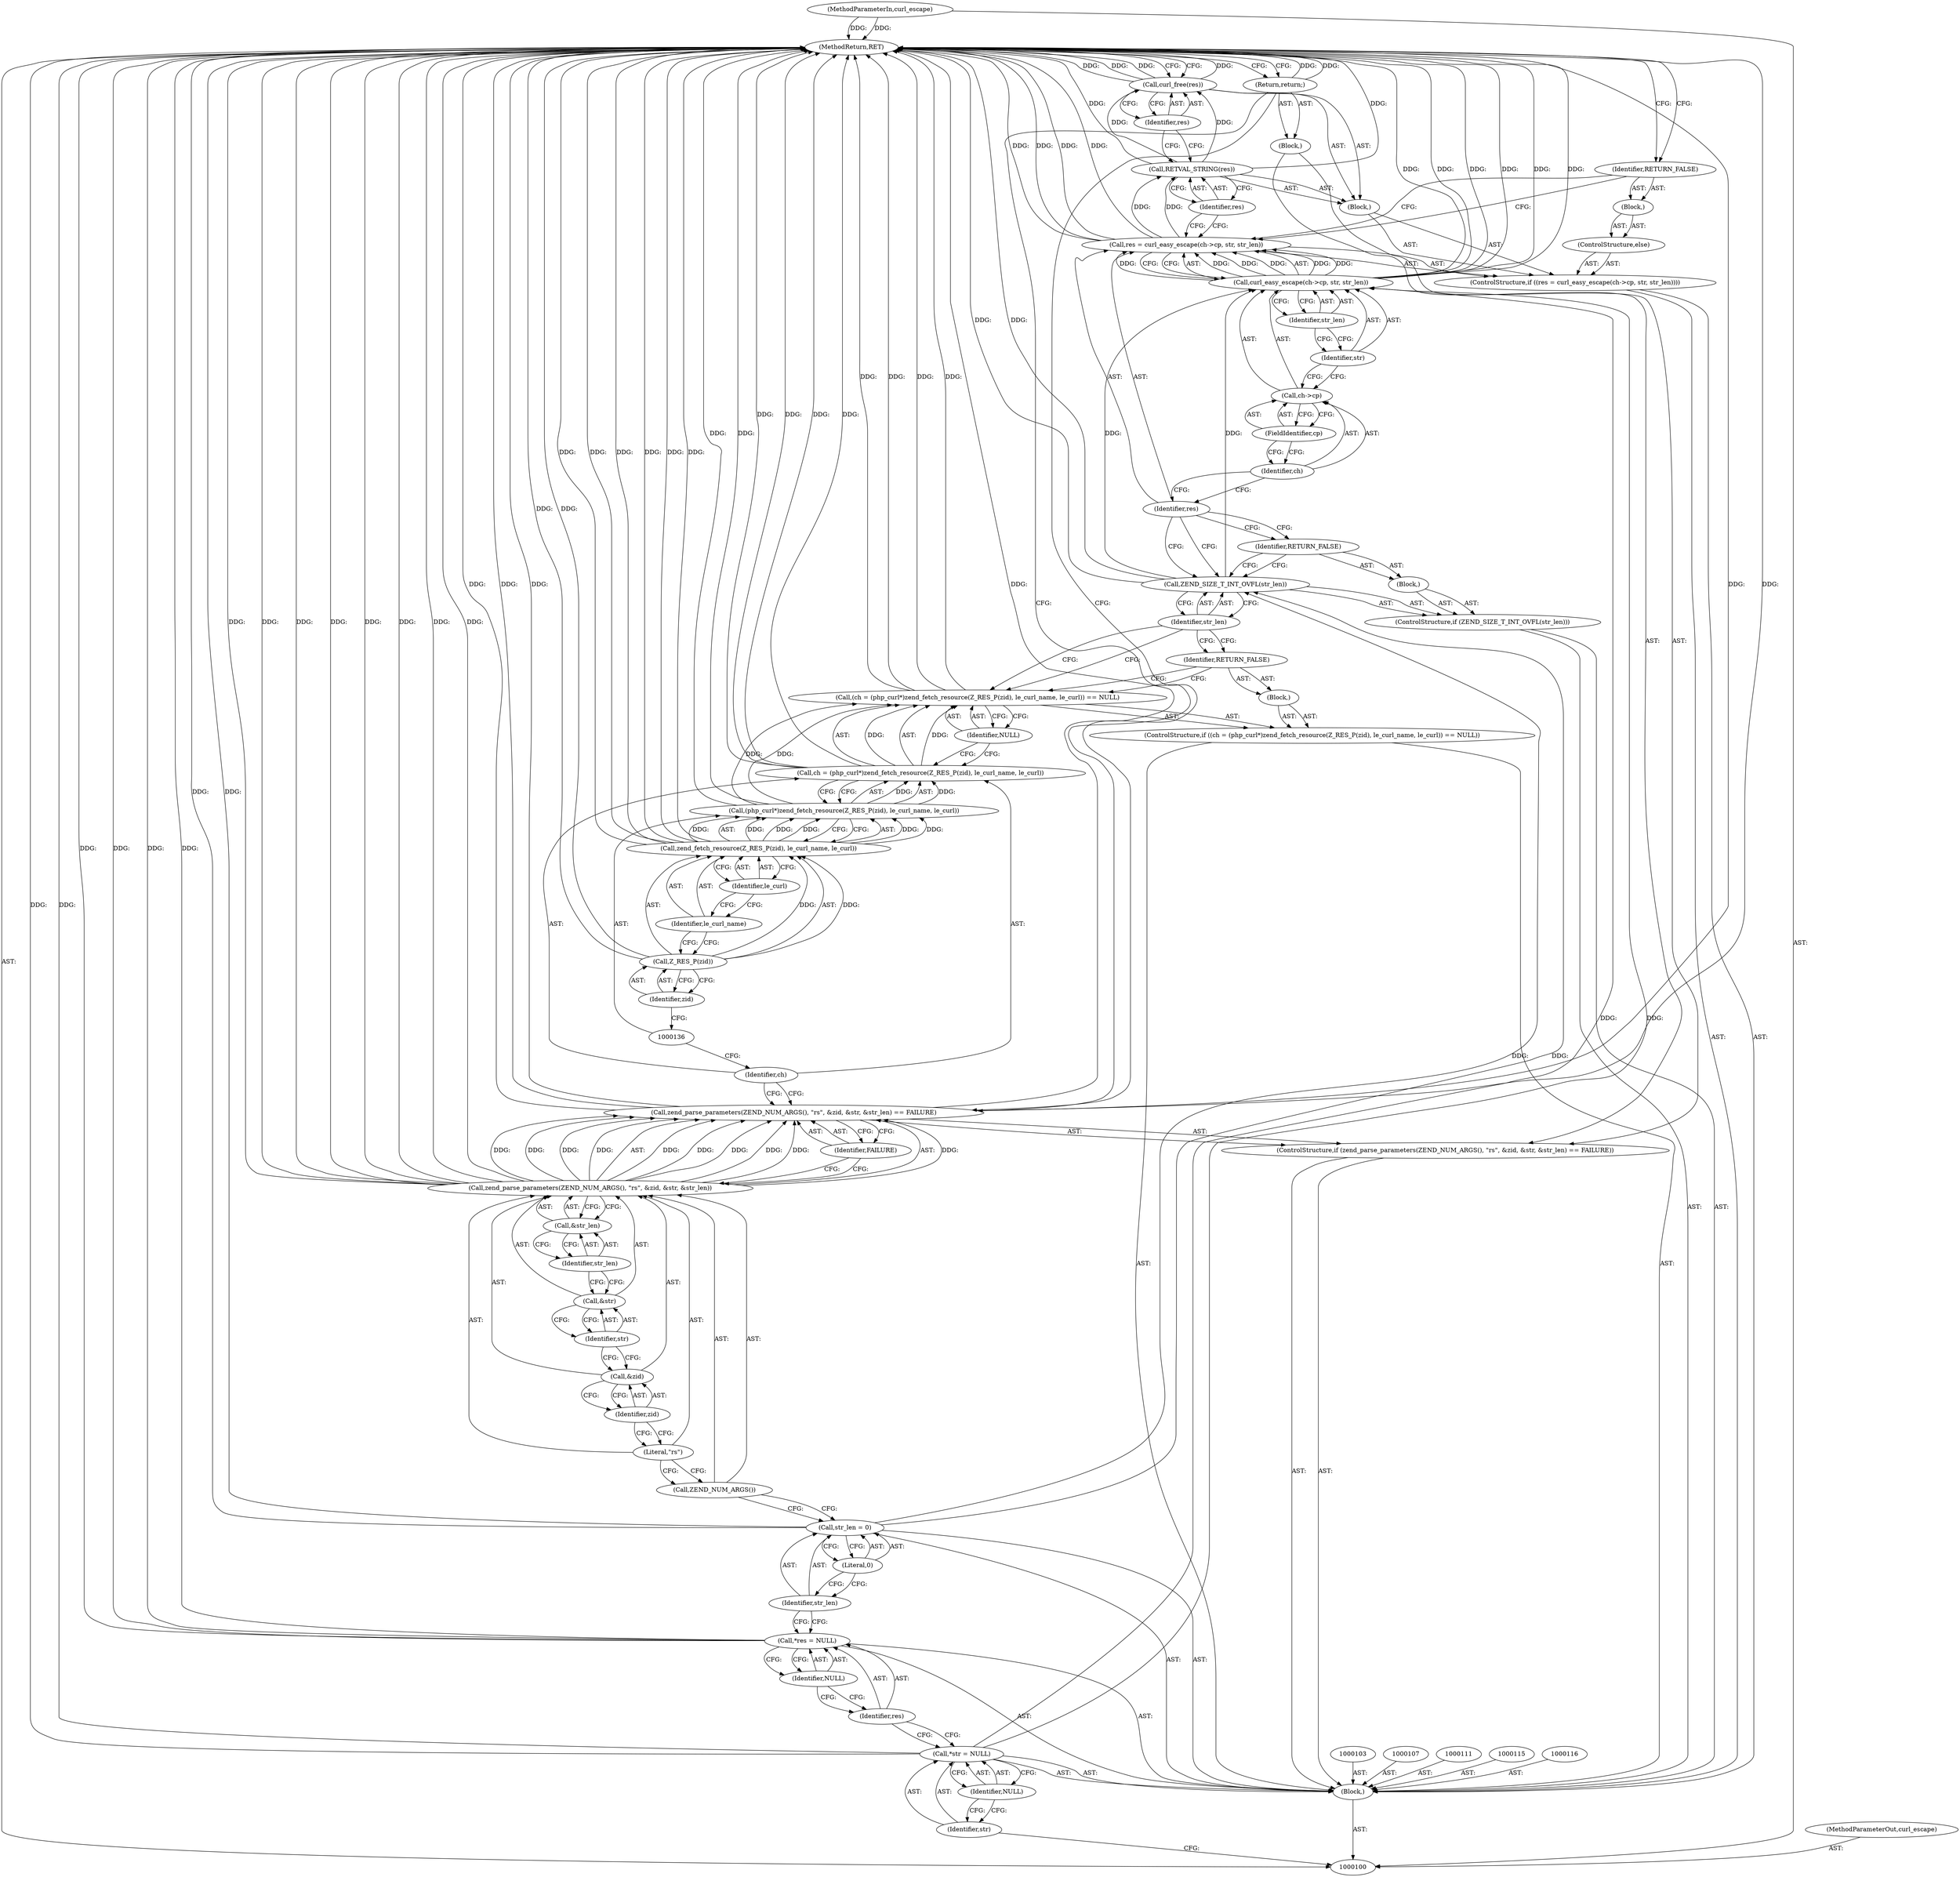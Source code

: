 digraph "0_php-src_72dbb7f416160f490c4e9987040989a10ad431c7?w=1" {
"1000167" [label="(MethodReturn,RET)"];
"1000101" [label="(MethodParameterIn,curl_escape)"];
"1000240" [label="(MethodParameterOut,curl_escape)"];
"1000131" [label="(ControlStructure,if ((ch = (php_curl*)zend_fetch_resource(Z_RES_P(zid), le_curl_name, le_curl)) == NULL))"];
"1000135" [label="(Call,(php_curl*)zend_fetch_resource(Z_RES_P(zid), le_curl_name, le_curl))"];
"1000137" [label="(Call,zend_fetch_resource(Z_RES_P(zid), le_curl_name, le_curl))"];
"1000138" [label="(Call,Z_RES_P(zid))"];
"1000132" [label="(Call,(ch = (php_curl*)zend_fetch_resource(Z_RES_P(zid), le_curl_name, le_curl)) == NULL)"];
"1000139" [label="(Identifier,zid)"];
"1000140" [label="(Identifier,le_curl_name)"];
"1000133" [label="(Call,ch = (php_curl*)zend_fetch_resource(Z_RES_P(zid), le_curl_name, le_curl))"];
"1000134" [label="(Identifier,ch)"];
"1000141" [label="(Identifier,le_curl)"];
"1000142" [label="(Identifier,NULL)"];
"1000143" [label="(Block,)"];
"1000144" [label="(Identifier,RETURN_FALSE)"];
"1000145" [label="(ControlStructure,if (ZEND_SIZE_T_INT_OVFL(str_len)))"];
"1000147" [label="(Identifier,str_len)"];
"1000148" [label="(Block,)"];
"1000146" [label="(Call,ZEND_SIZE_T_INT_OVFL(str_len))"];
"1000149" [label="(Identifier,RETURN_FALSE)"];
"1000102" [label="(Block,)"];
"1000153" [label="(Call,curl_easy_escape(ch->cp, str, str_len))"];
"1000150" [label="(ControlStructure,if ((res = curl_easy_escape(ch->cp, str, str_len))))"];
"1000154" [label="(Call,ch->cp)"];
"1000155" [label="(Identifier,ch)"];
"1000156" [label="(FieldIdentifier,cp)"];
"1000157" [label="(Identifier,str)"];
"1000158" [label="(Identifier,str_len)"];
"1000159" [label="(Block,)"];
"1000151" [label="(Call,res = curl_easy_escape(ch->cp, str, str_len))"];
"1000152" [label="(Identifier,res)"];
"1000161" [label="(Identifier,res)"];
"1000160" [label="(Call,RETVAL_STRING(res))"];
"1000163" [label="(Identifier,res)"];
"1000162" [label="(Call,curl_free(res))"];
"1000164" [label="(ControlStructure,else)"];
"1000165" [label="(Block,)"];
"1000166" [label="(Identifier,RETURN_FALSE)"];
"1000104" [label="(Call,*str = NULL)"];
"1000105" [label="(Identifier,str)"];
"1000106" [label="(Identifier,NULL)"];
"1000108" [label="(Call,*res = NULL)"];
"1000109" [label="(Identifier,res)"];
"1000110" [label="(Identifier,NULL)"];
"1000112" [label="(Call,str_len = 0)"];
"1000113" [label="(Identifier,str_len)"];
"1000114" [label="(Literal,0)"];
"1000117" [label="(ControlStructure,if (zend_parse_parameters(ZEND_NUM_ARGS(), \"rs\", &zid, &str, &str_len) == FAILURE))"];
"1000120" [label="(Call,ZEND_NUM_ARGS())"];
"1000121" [label="(Literal,\"rs\")"];
"1000118" [label="(Call,zend_parse_parameters(ZEND_NUM_ARGS(), \"rs\", &zid, &str, &str_len) == FAILURE)"];
"1000119" [label="(Call,zend_parse_parameters(ZEND_NUM_ARGS(), \"rs\", &zid, &str, &str_len))"];
"1000122" [label="(Call,&zid)"];
"1000123" [label="(Identifier,zid)"];
"1000124" [label="(Call,&str)"];
"1000125" [label="(Identifier,str)"];
"1000126" [label="(Call,&str_len)"];
"1000127" [label="(Identifier,str_len)"];
"1000128" [label="(Identifier,FAILURE)"];
"1000129" [label="(Block,)"];
"1000130" [label="(Return,return;)"];
"1000167" -> "1000100"  [label="AST: "];
"1000167" -> "1000130"  [label="CFG: "];
"1000167" -> "1000162"  [label="CFG: "];
"1000167" -> "1000166"  [label="CFG: "];
"1000130" -> "1000167"  [label="DDG: "];
"1000119" -> "1000167"  [label="DDG: "];
"1000119" -> "1000167"  [label="DDG: "];
"1000119" -> "1000167"  [label="DDG: "];
"1000119" -> "1000167"  [label="DDG: "];
"1000132" -> "1000167"  [label="DDG: "];
"1000132" -> "1000167"  [label="DDG: "];
"1000153" -> "1000167"  [label="DDG: "];
"1000153" -> "1000167"  [label="DDG: "];
"1000153" -> "1000167"  [label="DDG: "];
"1000104" -> "1000167"  [label="DDG: "];
"1000160" -> "1000167"  [label="DDG: "];
"1000151" -> "1000167"  [label="DDG: "];
"1000151" -> "1000167"  [label="DDG: "];
"1000118" -> "1000167"  [label="DDG: "];
"1000118" -> "1000167"  [label="DDG: "];
"1000118" -> "1000167"  [label="DDG: "];
"1000137" -> "1000167"  [label="DDG: "];
"1000137" -> "1000167"  [label="DDG: "];
"1000137" -> "1000167"  [label="DDG: "];
"1000138" -> "1000167"  [label="DDG: "];
"1000133" -> "1000167"  [label="DDG: "];
"1000133" -> "1000167"  [label="DDG: "];
"1000112" -> "1000167"  [label="DDG: "];
"1000101" -> "1000167"  [label="DDG: "];
"1000108" -> "1000167"  [label="DDG: "];
"1000108" -> "1000167"  [label="DDG: "];
"1000162" -> "1000167"  [label="DDG: "];
"1000162" -> "1000167"  [label="DDG: "];
"1000146" -> "1000167"  [label="DDG: "];
"1000135" -> "1000167"  [label="DDG: "];
"1000101" -> "1000100"  [label="AST: "];
"1000101" -> "1000167"  [label="DDG: "];
"1000240" -> "1000100"  [label="AST: "];
"1000131" -> "1000102"  [label="AST: "];
"1000132" -> "1000131"  [label="AST: "];
"1000143" -> "1000131"  [label="AST: "];
"1000135" -> "1000133"  [label="AST: "];
"1000135" -> "1000137"  [label="CFG: "];
"1000136" -> "1000135"  [label="AST: "];
"1000137" -> "1000135"  [label="AST: "];
"1000133" -> "1000135"  [label="CFG: "];
"1000135" -> "1000167"  [label="DDG: "];
"1000135" -> "1000132"  [label="DDG: "];
"1000135" -> "1000133"  [label="DDG: "];
"1000137" -> "1000135"  [label="DDG: "];
"1000137" -> "1000135"  [label="DDG: "];
"1000137" -> "1000135"  [label="DDG: "];
"1000137" -> "1000135"  [label="AST: "];
"1000137" -> "1000141"  [label="CFG: "];
"1000138" -> "1000137"  [label="AST: "];
"1000140" -> "1000137"  [label="AST: "];
"1000141" -> "1000137"  [label="AST: "];
"1000135" -> "1000137"  [label="CFG: "];
"1000137" -> "1000167"  [label="DDG: "];
"1000137" -> "1000167"  [label="DDG: "];
"1000137" -> "1000167"  [label="DDG: "];
"1000137" -> "1000135"  [label="DDG: "];
"1000137" -> "1000135"  [label="DDG: "];
"1000137" -> "1000135"  [label="DDG: "];
"1000138" -> "1000137"  [label="DDG: "];
"1000138" -> "1000137"  [label="AST: "];
"1000138" -> "1000139"  [label="CFG: "];
"1000139" -> "1000138"  [label="AST: "];
"1000140" -> "1000138"  [label="CFG: "];
"1000138" -> "1000167"  [label="DDG: "];
"1000138" -> "1000137"  [label="DDG: "];
"1000132" -> "1000131"  [label="AST: "];
"1000132" -> "1000142"  [label="CFG: "];
"1000133" -> "1000132"  [label="AST: "];
"1000142" -> "1000132"  [label="AST: "];
"1000144" -> "1000132"  [label="CFG: "];
"1000147" -> "1000132"  [label="CFG: "];
"1000132" -> "1000167"  [label="DDG: "];
"1000132" -> "1000167"  [label="DDG: "];
"1000133" -> "1000132"  [label="DDG: "];
"1000135" -> "1000132"  [label="DDG: "];
"1000139" -> "1000138"  [label="AST: "];
"1000139" -> "1000136"  [label="CFG: "];
"1000138" -> "1000139"  [label="CFG: "];
"1000140" -> "1000137"  [label="AST: "];
"1000140" -> "1000138"  [label="CFG: "];
"1000141" -> "1000140"  [label="CFG: "];
"1000133" -> "1000132"  [label="AST: "];
"1000133" -> "1000135"  [label="CFG: "];
"1000134" -> "1000133"  [label="AST: "];
"1000135" -> "1000133"  [label="AST: "];
"1000142" -> "1000133"  [label="CFG: "];
"1000133" -> "1000167"  [label="DDG: "];
"1000133" -> "1000167"  [label="DDG: "];
"1000133" -> "1000132"  [label="DDG: "];
"1000135" -> "1000133"  [label="DDG: "];
"1000134" -> "1000133"  [label="AST: "];
"1000134" -> "1000118"  [label="CFG: "];
"1000136" -> "1000134"  [label="CFG: "];
"1000141" -> "1000137"  [label="AST: "];
"1000141" -> "1000140"  [label="CFG: "];
"1000137" -> "1000141"  [label="CFG: "];
"1000142" -> "1000132"  [label="AST: "];
"1000142" -> "1000133"  [label="CFG: "];
"1000132" -> "1000142"  [label="CFG: "];
"1000143" -> "1000131"  [label="AST: "];
"1000144" -> "1000143"  [label="AST: "];
"1000144" -> "1000143"  [label="AST: "];
"1000144" -> "1000132"  [label="CFG: "];
"1000147" -> "1000144"  [label="CFG: "];
"1000145" -> "1000102"  [label="AST: "];
"1000146" -> "1000145"  [label="AST: "];
"1000148" -> "1000145"  [label="AST: "];
"1000147" -> "1000146"  [label="AST: "];
"1000147" -> "1000144"  [label="CFG: "];
"1000147" -> "1000132"  [label="CFG: "];
"1000146" -> "1000147"  [label="CFG: "];
"1000148" -> "1000145"  [label="AST: "];
"1000149" -> "1000148"  [label="AST: "];
"1000146" -> "1000145"  [label="AST: "];
"1000146" -> "1000147"  [label="CFG: "];
"1000147" -> "1000146"  [label="AST: "];
"1000149" -> "1000146"  [label="CFG: "];
"1000152" -> "1000146"  [label="CFG: "];
"1000146" -> "1000167"  [label="DDG: "];
"1000112" -> "1000146"  [label="DDG: "];
"1000146" -> "1000153"  [label="DDG: "];
"1000149" -> "1000148"  [label="AST: "];
"1000149" -> "1000146"  [label="CFG: "];
"1000152" -> "1000149"  [label="CFG: "];
"1000102" -> "1000100"  [label="AST: "];
"1000103" -> "1000102"  [label="AST: "];
"1000104" -> "1000102"  [label="AST: "];
"1000107" -> "1000102"  [label="AST: "];
"1000108" -> "1000102"  [label="AST: "];
"1000111" -> "1000102"  [label="AST: "];
"1000112" -> "1000102"  [label="AST: "];
"1000115" -> "1000102"  [label="AST: "];
"1000116" -> "1000102"  [label="AST: "];
"1000117" -> "1000102"  [label="AST: "];
"1000131" -> "1000102"  [label="AST: "];
"1000145" -> "1000102"  [label="AST: "];
"1000150" -> "1000102"  [label="AST: "];
"1000153" -> "1000151"  [label="AST: "];
"1000153" -> "1000158"  [label="CFG: "];
"1000154" -> "1000153"  [label="AST: "];
"1000157" -> "1000153"  [label="AST: "];
"1000158" -> "1000153"  [label="AST: "];
"1000151" -> "1000153"  [label="CFG: "];
"1000153" -> "1000167"  [label="DDG: "];
"1000153" -> "1000167"  [label="DDG: "];
"1000153" -> "1000167"  [label="DDG: "];
"1000153" -> "1000151"  [label="DDG: "];
"1000153" -> "1000151"  [label="DDG: "];
"1000153" -> "1000151"  [label="DDG: "];
"1000104" -> "1000153"  [label="DDG: "];
"1000146" -> "1000153"  [label="DDG: "];
"1000150" -> "1000102"  [label="AST: "];
"1000151" -> "1000150"  [label="AST: "];
"1000159" -> "1000150"  [label="AST: "];
"1000164" -> "1000150"  [label="AST: "];
"1000154" -> "1000153"  [label="AST: "];
"1000154" -> "1000156"  [label="CFG: "];
"1000155" -> "1000154"  [label="AST: "];
"1000156" -> "1000154"  [label="AST: "];
"1000157" -> "1000154"  [label="CFG: "];
"1000155" -> "1000154"  [label="AST: "];
"1000155" -> "1000152"  [label="CFG: "];
"1000156" -> "1000155"  [label="CFG: "];
"1000156" -> "1000154"  [label="AST: "];
"1000156" -> "1000155"  [label="CFG: "];
"1000154" -> "1000156"  [label="CFG: "];
"1000157" -> "1000153"  [label="AST: "];
"1000157" -> "1000154"  [label="CFG: "];
"1000158" -> "1000157"  [label="CFG: "];
"1000158" -> "1000153"  [label="AST: "];
"1000158" -> "1000157"  [label="CFG: "];
"1000153" -> "1000158"  [label="CFG: "];
"1000159" -> "1000150"  [label="AST: "];
"1000160" -> "1000159"  [label="AST: "];
"1000162" -> "1000159"  [label="AST: "];
"1000151" -> "1000150"  [label="AST: "];
"1000151" -> "1000153"  [label="CFG: "];
"1000152" -> "1000151"  [label="AST: "];
"1000153" -> "1000151"  [label="AST: "];
"1000161" -> "1000151"  [label="CFG: "];
"1000166" -> "1000151"  [label="CFG: "];
"1000151" -> "1000167"  [label="DDG: "];
"1000151" -> "1000167"  [label="DDG: "];
"1000153" -> "1000151"  [label="DDG: "];
"1000153" -> "1000151"  [label="DDG: "];
"1000153" -> "1000151"  [label="DDG: "];
"1000151" -> "1000160"  [label="DDG: "];
"1000152" -> "1000151"  [label="AST: "];
"1000152" -> "1000149"  [label="CFG: "];
"1000152" -> "1000146"  [label="CFG: "];
"1000155" -> "1000152"  [label="CFG: "];
"1000161" -> "1000160"  [label="AST: "];
"1000161" -> "1000151"  [label="CFG: "];
"1000160" -> "1000161"  [label="CFG: "];
"1000160" -> "1000159"  [label="AST: "];
"1000160" -> "1000161"  [label="CFG: "];
"1000161" -> "1000160"  [label="AST: "];
"1000163" -> "1000160"  [label="CFG: "];
"1000160" -> "1000167"  [label="DDG: "];
"1000151" -> "1000160"  [label="DDG: "];
"1000160" -> "1000162"  [label="DDG: "];
"1000163" -> "1000162"  [label="AST: "];
"1000163" -> "1000160"  [label="CFG: "];
"1000162" -> "1000163"  [label="CFG: "];
"1000162" -> "1000159"  [label="AST: "];
"1000162" -> "1000163"  [label="CFG: "];
"1000163" -> "1000162"  [label="AST: "];
"1000167" -> "1000162"  [label="CFG: "];
"1000162" -> "1000167"  [label="DDG: "];
"1000162" -> "1000167"  [label="DDG: "];
"1000160" -> "1000162"  [label="DDG: "];
"1000164" -> "1000150"  [label="AST: "];
"1000165" -> "1000164"  [label="AST: "];
"1000165" -> "1000164"  [label="AST: "];
"1000166" -> "1000165"  [label="AST: "];
"1000166" -> "1000165"  [label="AST: "];
"1000166" -> "1000151"  [label="CFG: "];
"1000167" -> "1000166"  [label="CFG: "];
"1000104" -> "1000102"  [label="AST: "];
"1000104" -> "1000106"  [label="CFG: "];
"1000105" -> "1000104"  [label="AST: "];
"1000106" -> "1000104"  [label="AST: "];
"1000109" -> "1000104"  [label="CFG: "];
"1000104" -> "1000167"  [label="DDG: "];
"1000104" -> "1000153"  [label="DDG: "];
"1000105" -> "1000104"  [label="AST: "];
"1000105" -> "1000100"  [label="CFG: "];
"1000106" -> "1000105"  [label="CFG: "];
"1000106" -> "1000104"  [label="AST: "];
"1000106" -> "1000105"  [label="CFG: "];
"1000104" -> "1000106"  [label="CFG: "];
"1000108" -> "1000102"  [label="AST: "];
"1000108" -> "1000110"  [label="CFG: "];
"1000109" -> "1000108"  [label="AST: "];
"1000110" -> "1000108"  [label="AST: "];
"1000113" -> "1000108"  [label="CFG: "];
"1000108" -> "1000167"  [label="DDG: "];
"1000108" -> "1000167"  [label="DDG: "];
"1000109" -> "1000108"  [label="AST: "];
"1000109" -> "1000104"  [label="CFG: "];
"1000110" -> "1000109"  [label="CFG: "];
"1000110" -> "1000108"  [label="AST: "];
"1000110" -> "1000109"  [label="CFG: "];
"1000108" -> "1000110"  [label="CFG: "];
"1000112" -> "1000102"  [label="AST: "];
"1000112" -> "1000114"  [label="CFG: "];
"1000113" -> "1000112"  [label="AST: "];
"1000114" -> "1000112"  [label="AST: "];
"1000120" -> "1000112"  [label="CFG: "];
"1000112" -> "1000167"  [label="DDG: "];
"1000112" -> "1000146"  [label="DDG: "];
"1000113" -> "1000112"  [label="AST: "];
"1000113" -> "1000108"  [label="CFG: "];
"1000114" -> "1000113"  [label="CFG: "];
"1000114" -> "1000112"  [label="AST: "];
"1000114" -> "1000113"  [label="CFG: "];
"1000112" -> "1000114"  [label="CFG: "];
"1000117" -> "1000102"  [label="AST: "];
"1000118" -> "1000117"  [label="AST: "];
"1000129" -> "1000117"  [label="AST: "];
"1000120" -> "1000119"  [label="AST: "];
"1000120" -> "1000112"  [label="CFG: "];
"1000121" -> "1000120"  [label="CFG: "];
"1000121" -> "1000119"  [label="AST: "];
"1000121" -> "1000120"  [label="CFG: "];
"1000123" -> "1000121"  [label="CFG: "];
"1000118" -> "1000117"  [label="AST: "];
"1000118" -> "1000128"  [label="CFG: "];
"1000119" -> "1000118"  [label="AST: "];
"1000128" -> "1000118"  [label="AST: "];
"1000130" -> "1000118"  [label="CFG: "];
"1000134" -> "1000118"  [label="CFG: "];
"1000118" -> "1000167"  [label="DDG: "];
"1000118" -> "1000167"  [label="DDG: "];
"1000118" -> "1000167"  [label="DDG: "];
"1000119" -> "1000118"  [label="DDG: "];
"1000119" -> "1000118"  [label="DDG: "];
"1000119" -> "1000118"  [label="DDG: "];
"1000119" -> "1000118"  [label="DDG: "];
"1000119" -> "1000118"  [label="DDG: "];
"1000119" -> "1000118"  [label="AST: "];
"1000119" -> "1000126"  [label="CFG: "];
"1000120" -> "1000119"  [label="AST: "];
"1000121" -> "1000119"  [label="AST: "];
"1000122" -> "1000119"  [label="AST: "];
"1000124" -> "1000119"  [label="AST: "];
"1000126" -> "1000119"  [label="AST: "];
"1000128" -> "1000119"  [label="CFG: "];
"1000119" -> "1000167"  [label="DDG: "];
"1000119" -> "1000167"  [label="DDG: "];
"1000119" -> "1000167"  [label="DDG: "];
"1000119" -> "1000167"  [label="DDG: "];
"1000119" -> "1000118"  [label="DDG: "];
"1000119" -> "1000118"  [label="DDG: "];
"1000119" -> "1000118"  [label="DDG: "];
"1000119" -> "1000118"  [label="DDG: "];
"1000119" -> "1000118"  [label="DDG: "];
"1000122" -> "1000119"  [label="AST: "];
"1000122" -> "1000123"  [label="CFG: "];
"1000123" -> "1000122"  [label="AST: "];
"1000125" -> "1000122"  [label="CFG: "];
"1000123" -> "1000122"  [label="AST: "];
"1000123" -> "1000121"  [label="CFG: "];
"1000122" -> "1000123"  [label="CFG: "];
"1000124" -> "1000119"  [label="AST: "];
"1000124" -> "1000125"  [label="CFG: "];
"1000125" -> "1000124"  [label="AST: "];
"1000127" -> "1000124"  [label="CFG: "];
"1000125" -> "1000124"  [label="AST: "];
"1000125" -> "1000122"  [label="CFG: "];
"1000124" -> "1000125"  [label="CFG: "];
"1000126" -> "1000119"  [label="AST: "];
"1000126" -> "1000127"  [label="CFG: "];
"1000127" -> "1000126"  [label="AST: "];
"1000119" -> "1000126"  [label="CFG: "];
"1000127" -> "1000126"  [label="AST: "];
"1000127" -> "1000124"  [label="CFG: "];
"1000126" -> "1000127"  [label="CFG: "];
"1000128" -> "1000118"  [label="AST: "];
"1000128" -> "1000119"  [label="CFG: "];
"1000118" -> "1000128"  [label="CFG: "];
"1000129" -> "1000117"  [label="AST: "];
"1000130" -> "1000129"  [label="AST: "];
"1000130" -> "1000129"  [label="AST: "];
"1000130" -> "1000118"  [label="CFG: "];
"1000167" -> "1000130"  [label="CFG: "];
"1000130" -> "1000167"  [label="DDG: "];
}
